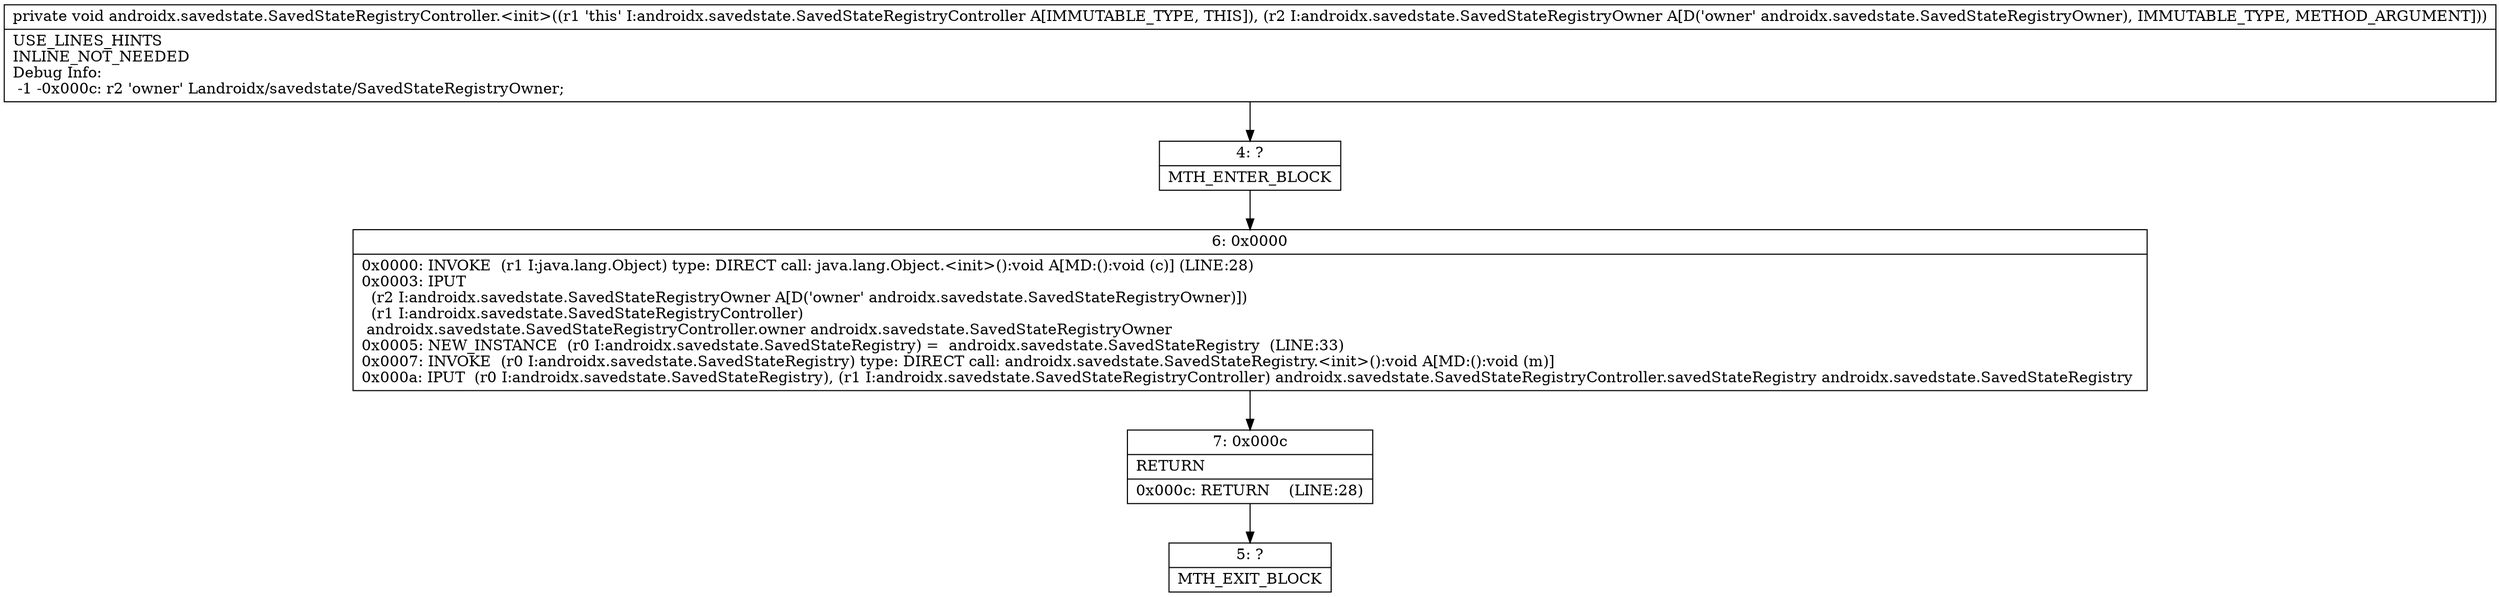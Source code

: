 digraph "CFG forandroidx.savedstate.SavedStateRegistryController.\<init\>(Landroidx\/savedstate\/SavedStateRegistryOwner;)V" {
Node_4 [shape=record,label="{4\:\ ?|MTH_ENTER_BLOCK\l}"];
Node_6 [shape=record,label="{6\:\ 0x0000|0x0000: INVOKE  (r1 I:java.lang.Object) type: DIRECT call: java.lang.Object.\<init\>():void A[MD:():void (c)] (LINE:28)\l0x0003: IPUT  \l  (r2 I:androidx.savedstate.SavedStateRegistryOwner A[D('owner' androidx.savedstate.SavedStateRegistryOwner)])\l  (r1 I:androidx.savedstate.SavedStateRegistryController)\l androidx.savedstate.SavedStateRegistryController.owner androidx.savedstate.SavedStateRegistryOwner \l0x0005: NEW_INSTANCE  (r0 I:androidx.savedstate.SavedStateRegistry) =  androidx.savedstate.SavedStateRegistry  (LINE:33)\l0x0007: INVOKE  (r0 I:androidx.savedstate.SavedStateRegistry) type: DIRECT call: androidx.savedstate.SavedStateRegistry.\<init\>():void A[MD:():void (m)]\l0x000a: IPUT  (r0 I:androidx.savedstate.SavedStateRegistry), (r1 I:androidx.savedstate.SavedStateRegistryController) androidx.savedstate.SavedStateRegistryController.savedStateRegistry androidx.savedstate.SavedStateRegistry \l}"];
Node_7 [shape=record,label="{7\:\ 0x000c|RETURN\l|0x000c: RETURN    (LINE:28)\l}"];
Node_5 [shape=record,label="{5\:\ ?|MTH_EXIT_BLOCK\l}"];
MethodNode[shape=record,label="{private void androidx.savedstate.SavedStateRegistryController.\<init\>((r1 'this' I:androidx.savedstate.SavedStateRegistryController A[IMMUTABLE_TYPE, THIS]), (r2 I:androidx.savedstate.SavedStateRegistryOwner A[D('owner' androidx.savedstate.SavedStateRegistryOwner), IMMUTABLE_TYPE, METHOD_ARGUMENT]))  | USE_LINES_HINTS\lINLINE_NOT_NEEDED\lDebug Info:\l  \-1 \-0x000c: r2 'owner' Landroidx\/savedstate\/SavedStateRegistryOwner;\l}"];
MethodNode -> Node_4;Node_4 -> Node_6;
Node_6 -> Node_7;
Node_7 -> Node_5;
}

